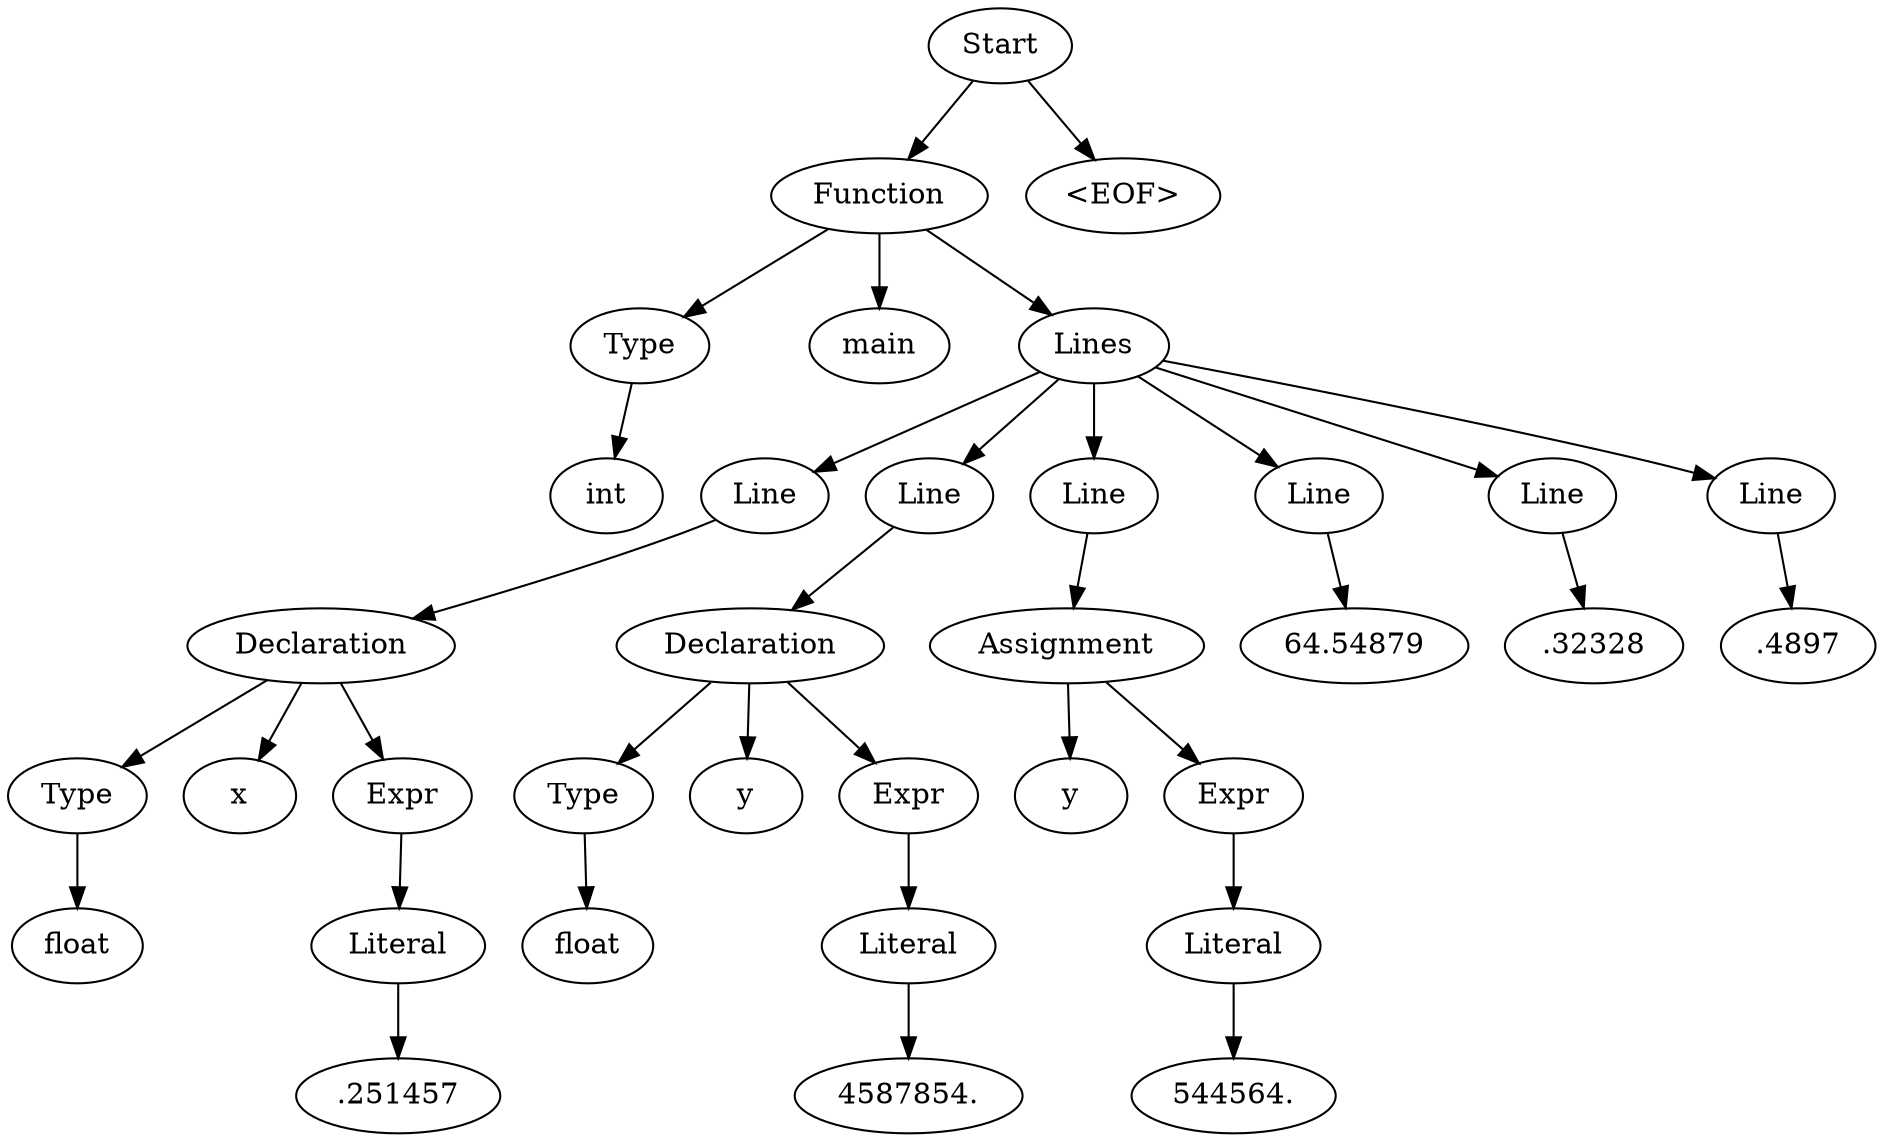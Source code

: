digraph AST {
  "139627409717568" [label="Start"];
  "139627409717568" -> "139627409717760";
  "139627409717568" -> "139627408241904";
  "139627409717760" [label="Function"];
  "139627409717760" -> "139627409718048";
  "139627409717760" -> "139627409718192";
  "139627409717760" -> "139627409718624";
  "139627409718048" [label="Type"];
  "139627409718048" -> "139627409718144";
  "139627409718144" [label="int"];
  "139627409718192" [label="main"];
  "139627409718624" [label="Lines"];
  "139627409718624" -> "139627409717712";
  "139627409718624" -> "139627409711040";
  "139627409718624" -> "139627408244592";
  "139627409718624" -> "139627408243200";
  "139627409718624" -> "139627408242672";
  "139627409718624" -> "139627408242240";
  "139627409717712" [label="Line"];
  "139627409717712" -> "139627409717328";
  "139627409717328" [label="Declaration"];
  "139627409717328" -> "139627409710800";
  "139627409717328" -> "139627409712000";
  "139627409717328" -> "139627408244544";
  "139627409710800" [label="Type"];
  "139627409710800" -> "139627409718288";
  "139627409718288" [label="float"];
  "139627409712000" [label="x"];
  "139627408244544" [label="Expr"];
  "139627408244544" -> "139627408244640";
  "139627408244640" [label="Literal"];
  "139627408244640" -> "139627408244304";
  "139627408244304" [label=".251457"];
  "139627409711040" [label="Line"];
  "139627409711040" -> "139627408244016";
  "139627408244016" [label="Declaration"];
  "139627408244016" -> "139627408244256";
  "139627408244016" -> "139627408243728";
  "139627408244016" -> "139627408243488";
  "139627408244256" [label="Type"];
  "139627408244256" -> "139627408243776";
  "139627408243776" [label="float"];
  "139627408243728" [label="y"];
  "139627408243488" [label="Expr"];
  "139627408243488" -> "139627408243392";
  "139627408243392" [label="Literal"];
  "139627408243392" -> "139627408243248";
  "139627408243248" [label="4587854."];
  "139627408244592" [label="Line"];
  "139627408244592" -> "139627408243344";
  "139627408243344" [label="Assignment"];
  "139627408243344" -> "139627408243104";
  "139627408243344" -> "139627408242960";
  "139627408243104" [label="y"];
  "139627408242960" [label="Expr"];
  "139627408242960" -> "139627408242864";
  "139627408242864" [label="Literal"];
  "139627408242864" -> "139627408242720";
  "139627408242720" [label="544564."];
  "139627408243200" [label="Line"];
  "139627408243200" -> "139627408242288";
  "139627408242288" [label="64.54879"];
  "139627408242672" [label="Line"];
  "139627408242672" -> "139627408242000";
  "139627408242000" [label=".32328"];
  "139627408242240" [label="Line"];
  "139627408242240" -> "139627408241664";
  "139627408241664" [label=".4897"];
  "139627408241904" [label="<EOF>"];
}
